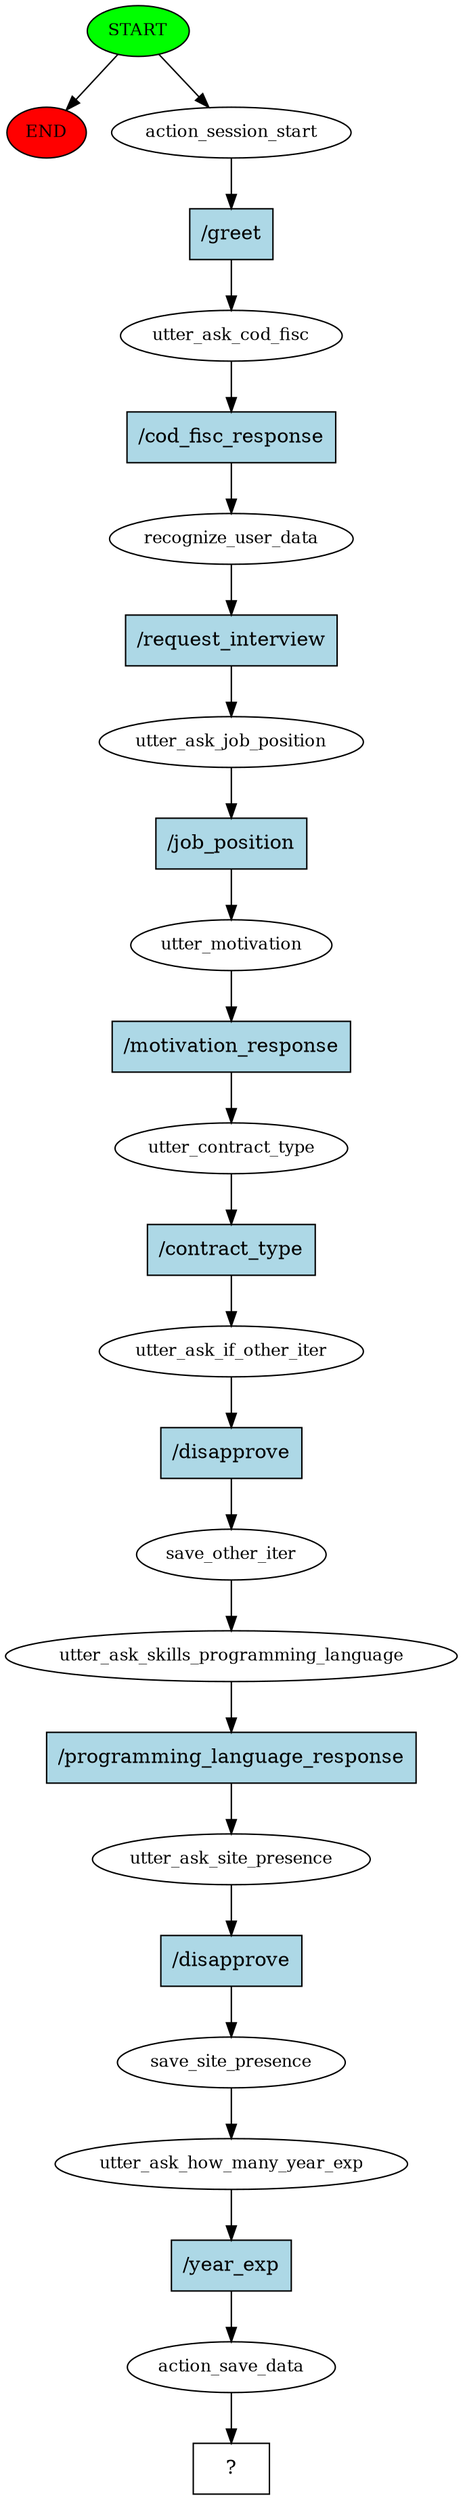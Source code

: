 digraph  {
0 [class="start active", fillcolor=green, fontsize=12, label=START, style=filled];
"-1" [class=end, fillcolor=red, fontsize=12, label=END, style=filled];
1 [class=active, fontsize=12, label=action_session_start];
2 [class=active, fontsize=12, label=utter_ask_cod_fisc];
3 [class=active, fontsize=12, label=recognize_user_data];
4 [class=active, fontsize=12, label=utter_ask_job_position];
5 [class=active, fontsize=12, label=utter_motivation];
6 [class=active, fontsize=12, label=utter_contract_type];
7 [class=active, fontsize=12, label=utter_ask_if_other_iter];
8 [class=active, fontsize=12, label=save_other_iter];
9 [class=active, fontsize=12, label=utter_ask_skills_programming_language];
10 [class=active, fontsize=12, label=utter_ask_site_presence];
11 [class=active, fontsize=12, label=save_site_presence];
12 [class=active, fontsize=12, label=utter_ask_how_many_year_exp];
13 [class=active, fontsize=12, label=action_save_data];
14 [class="intent dashed active", label="  ?  ", shape=rect];
15 [class="intent active", fillcolor=lightblue, label="/greet", shape=rect, style=filled];
16 [class="intent active", fillcolor=lightblue, label="/cod_fisc_response", shape=rect, style=filled];
17 [class="intent active", fillcolor=lightblue, label="/request_interview", shape=rect, style=filled];
18 [class="intent active", fillcolor=lightblue, label="/job_position", shape=rect, style=filled];
19 [class="intent active", fillcolor=lightblue, label="/motivation_response", shape=rect, style=filled];
20 [class="intent active", fillcolor=lightblue, label="/contract_type", shape=rect, style=filled];
21 [class="intent active", fillcolor=lightblue, label="/disapprove", shape=rect, style=filled];
22 [class="intent active", fillcolor=lightblue, label="/programming_language_response", shape=rect, style=filled];
23 [class="intent active", fillcolor=lightblue, label="/disapprove", shape=rect, style=filled];
24 [class="intent active", fillcolor=lightblue, label="/year_exp", shape=rect, style=filled];
0 -> "-1"  [class="", key=NONE, label=""];
0 -> 1  [class=active, key=NONE, label=""];
1 -> 15  [class=active, key=0];
2 -> 16  [class=active, key=0];
3 -> 17  [class=active, key=0];
4 -> 18  [class=active, key=0];
5 -> 19  [class=active, key=0];
6 -> 20  [class=active, key=0];
7 -> 21  [class=active, key=0];
8 -> 9  [class=active, key=NONE, label=""];
9 -> 22  [class=active, key=0];
10 -> 23  [class=active, key=0];
11 -> 12  [class=active, key=NONE, label=""];
12 -> 24  [class=active, key=0];
13 -> 14  [class=active, key=NONE, label=""];
15 -> 2  [class=active, key=0];
16 -> 3  [class=active, key=0];
17 -> 4  [class=active, key=0];
18 -> 5  [class=active, key=0];
19 -> 6  [class=active, key=0];
20 -> 7  [class=active, key=0];
21 -> 8  [class=active, key=0];
22 -> 10  [class=active, key=0];
23 -> 11  [class=active, key=0];
24 -> 13  [class=active, key=0];
}
